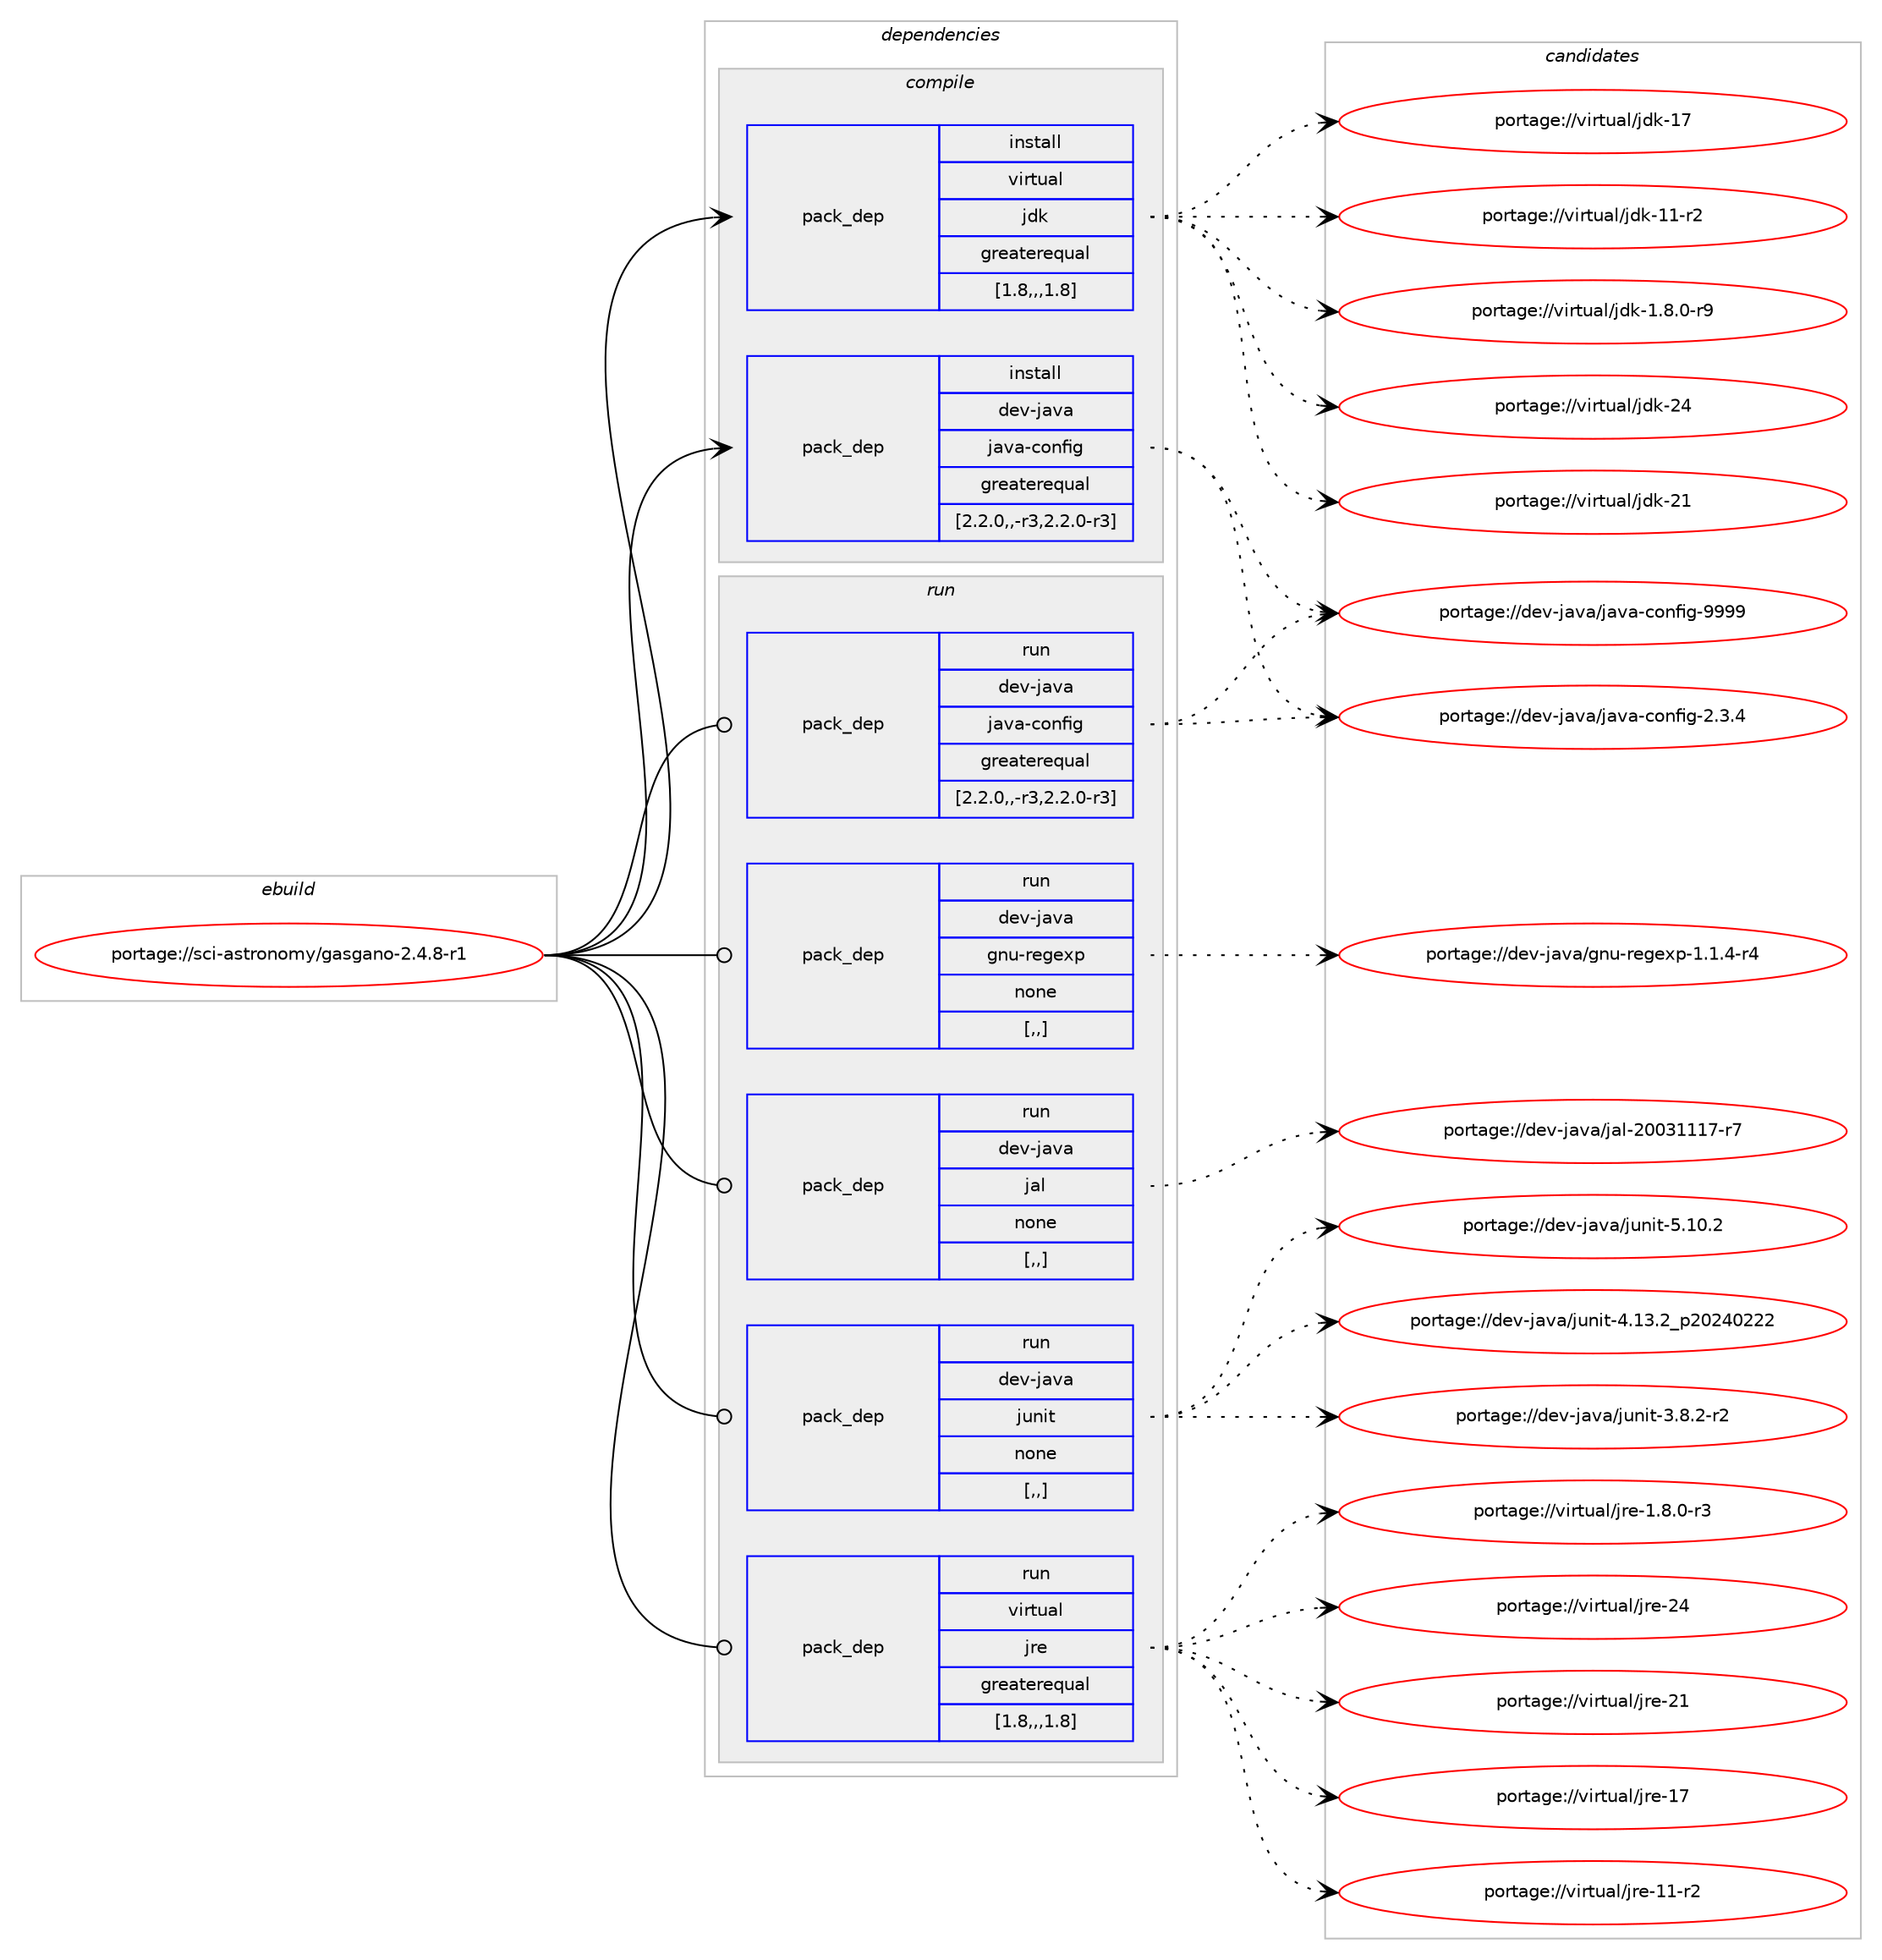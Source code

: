 digraph prolog {

# *************
# Graph options
# *************

newrank=true;
concentrate=true;
compound=true;
graph [rankdir=LR,fontname=Helvetica,fontsize=10,ranksep=1.5];#, ranksep=2.5, nodesep=0.2];
edge  [arrowhead=vee];
node  [fontname=Helvetica,fontsize=10];

# **********
# The ebuild
# **********

subgraph cluster_leftcol {
color=gray;
label=<<i>ebuild</i>>;
id [label="portage://sci-astronomy/gasgano-2.4.8-r1", color=red, width=4, href="../sci-astronomy/gasgano-2.4.8-r1.svg"];
}

# ****************
# The dependencies
# ****************

subgraph cluster_midcol {
color=gray;
label=<<i>dependencies</i>>;
subgraph cluster_compile {
fillcolor="#eeeeee";
style=filled;
label=<<i>compile</i>>;
subgraph pack284547 {
dependency390838 [label=<<TABLE BORDER="0" CELLBORDER="1" CELLSPACING="0" CELLPADDING="4" WIDTH="220"><TR><TD ROWSPAN="6" CELLPADDING="30">pack_dep</TD></TR><TR><TD WIDTH="110">install</TD></TR><TR><TD>dev-java</TD></TR><TR><TD>java-config</TD></TR><TR><TD>greaterequal</TD></TR><TR><TD>[2.2.0,,-r3,2.2.0-r3]</TD></TR></TABLE>>, shape=none, color=blue];
}
id:e -> dependency390838:w [weight=20,style="solid",arrowhead="vee"];
subgraph pack284548 {
dependency390839 [label=<<TABLE BORDER="0" CELLBORDER="1" CELLSPACING="0" CELLPADDING="4" WIDTH="220"><TR><TD ROWSPAN="6" CELLPADDING="30">pack_dep</TD></TR><TR><TD WIDTH="110">install</TD></TR><TR><TD>virtual</TD></TR><TR><TD>jdk</TD></TR><TR><TD>greaterequal</TD></TR><TR><TD>[1.8,,,1.8]</TD></TR></TABLE>>, shape=none, color=blue];
}
id:e -> dependency390839:w [weight=20,style="solid",arrowhead="vee"];
}
subgraph cluster_compileandrun {
fillcolor="#eeeeee";
style=filled;
label=<<i>compile and run</i>>;
}
subgraph cluster_run {
fillcolor="#eeeeee";
style=filled;
label=<<i>run</i>>;
subgraph pack284549 {
dependency390840 [label=<<TABLE BORDER="0" CELLBORDER="1" CELLSPACING="0" CELLPADDING="4" WIDTH="220"><TR><TD ROWSPAN="6" CELLPADDING="30">pack_dep</TD></TR><TR><TD WIDTH="110">run</TD></TR><TR><TD>dev-java</TD></TR><TR><TD>gnu-regexp</TD></TR><TR><TD>none</TD></TR><TR><TD>[,,]</TD></TR></TABLE>>, shape=none, color=blue];
}
id:e -> dependency390840:w [weight=20,style="solid",arrowhead="odot"];
subgraph pack284550 {
dependency390841 [label=<<TABLE BORDER="0" CELLBORDER="1" CELLSPACING="0" CELLPADDING="4" WIDTH="220"><TR><TD ROWSPAN="6" CELLPADDING="30">pack_dep</TD></TR><TR><TD WIDTH="110">run</TD></TR><TR><TD>dev-java</TD></TR><TR><TD>jal</TD></TR><TR><TD>none</TD></TR><TR><TD>[,,]</TD></TR></TABLE>>, shape=none, color=blue];
}
id:e -> dependency390841:w [weight=20,style="solid",arrowhead="odot"];
subgraph pack284551 {
dependency390842 [label=<<TABLE BORDER="0" CELLBORDER="1" CELLSPACING="0" CELLPADDING="4" WIDTH="220"><TR><TD ROWSPAN="6" CELLPADDING="30">pack_dep</TD></TR><TR><TD WIDTH="110">run</TD></TR><TR><TD>dev-java</TD></TR><TR><TD>java-config</TD></TR><TR><TD>greaterequal</TD></TR><TR><TD>[2.2.0,,-r3,2.2.0-r3]</TD></TR></TABLE>>, shape=none, color=blue];
}
id:e -> dependency390842:w [weight=20,style="solid",arrowhead="odot"];
subgraph pack284552 {
dependency390843 [label=<<TABLE BORDER="0" CELLBORDER="1" CELLSPACING="0" CELLPADDING="4" WIDTH="220"><TR><TD ROWSPAN="6" CELLPADDING="30">pack_dep</TD></TR><TR><TD WIDTH="110">run</TD></TR><TR><TD>dev-java</TD></TR><TR><TD>junit</TD></TR><TR><TD>none</TD></TR><TR><TD>[,,]</TD></TR></TABLE>>, shape=none, color=blue];
}
id:e -> dependency390843:w [weight=20,style="solid",arrowhead="odot"];
subgraph pack284553 {
dependency390844 [label=<<TABLE BORDER="0" CELLBORDER="1" CELLSPACING="0" CELLPADDING="4" WIDTH="220"><TR><TD ROWSPAN="6" CELLPADDING="30">pack_dep</TD></TR><TR><TD WIDTH="110">run</TD></TR><TR><TD>virtual</TD></TR><TR><TD>jre</TD></TR><TR><TD>greaterequal</TD></TR><TR><TD>[1.8,,,1.8]</TD></TR></TABLE>>, shape=none, color=blue];
}
id:e -> dependency390844:w [weight=20,style="solid",arrowhead="odot"];
}
}

# **************
# The candidates
# **************

subgraph cluster_choices {
rank=same;
color=gray;
label=<<i>candidates</i>>;

subgraph choice284547 {
color=black;
nodesep=1;
choice10010111845106971189747106971189745991111101021051034557575757 [label="portage://dev-java/java-config-9999", color=red, width=4,href="../dev-java/java-config-9999.svg"];
choice1001011184510697118974710697118974599111110102105103455046514652 [label="portage://dev-java/java-config-2.3.4", color=red, width=4,href="../dev-java/java-config-2.3.4.svg"];
dependency390838:e -> choice10010111845106971189747106971189745991111101021051034557575757:w [style=dotted,weight="100"];
dependency390838:e -> choice1001011184510697118974710697118974599111110102105103455046514652:w [style=dotted,weight="100"];
}
subgraph choice284548 {
color=black;
nodesep=1;
choice1181051141161179710847106100107455052 [label="portage://virtual/jdk-24", color=red, width=4,href="../virtual/jdk-24.svg"];
choice1181051141161179710847106100107455049 [label="portage://virtual/jdk-21", color=red, width=4,href="../virtual/jdk-21.svg"];
choice1181051141161179710847106100107454955 [label="portage://virtual/jdk-17", color=red, width=4,href="../virtual/jdk-17.svg"];
choice11810511411611797108471061001074549494511450 [label="portage://virtual/jdk-11-r2", color=red, width=4,href="../virtual/jdk-11-r2.svg"];
choice11810511411611797108471061001074549465646484511457 [label="portage://virtual/jdk-1.8.0-r9", color=red, width=4,href="../virtual/jdk-1.8.0-r9.svg"];
dependency390839:e -> choice1181051141161179710847106100107455052:w [style=dotted,weight="100"];
dependency390839:e -> choice1181051141161179710847106100107455049:w [style=dotted,weight="100"];
dependency390839:e -> choice1181051141161179710847106100107454955:w [style=dotted,weight="100"];
dependency390839:e -> choice11810511411611797108471061001074549494511450:w [style=dotted,weight="100"];
dependency390839:e -> choice11810511411611797108471061001074549465646484511457:w [style=dotted,weight="100"];
}
subgraph choice284549 {
color=black;
nodesep=1;
choice10010111845106971189747103110117451141011031011201124549464946524511452 [label="portage://dev-java/gnu-regexp-1.1.4-r4", color=red, width=4,href="../dev-java/gnu-regexp-1.1.4-r4.svg"];
dependency390840:e -> choice10010111845106971189747103110117451141011031011201124549464946524511452:w [style=dotted,weight="100"];
}
subgraph choice284550 {
color=black;
nodesep=1;
choice10010111845106971189747106971084550484851494949554511455 [label="portage://dev-java/jal-20031117-r7", color=red, width=4,href="../dev-java/jal-20031117-r7.svg"];
dependency390841:e -> choice10010111845106971189747106971084550484851494949554511455:w [style=dotted,weight="100"];
}
subgraph choice284551 {
color=black;
nodesep=1;
choice10010111845106971189747106971189745991111101021051034557575757 [label="portage://dev-java/java-config-9999", color=red, width=4,href="../dev-java/java-config-9999.svg"];
choice1001011184510697118974710697118974599111110102105103455046514652 [label="portage://dev-java/java-config-2.3.4", color=red, width=4,href="../dev-java/java-config-2.3.4.svg"];
dependency390842:e -> choice10010111845106971189747106971189745991111101021051034557575757:w [style=dotted,weight="100"];
dependency390842:e -> choice1001011184510697118974710697118974599111110102105103455046514652:w [style=dotted,weight="100"];
}
subgraph choice284552 {
color=black;
nodesep=1;
choice1001011184510697118974710611711010511645534649484650 [label="portage://dev-java/junit-5.10.2", color=red, width=4,href="../dev-java/junit-5.10.2.svg"];
choice1001011184510697118974710611711010511645524649514650951125048505248505050 [label="portage://dev-java/junit-4.13.2_p20240222", color=red, width=4,href="../dev-java/junit-4.13.2_p20240222.svg"];
choice100101118451069711897471061171101051164551465646504511450 [label="portage://dev-java/junit-3.8.2-r2", color=red, width=4,href="../dev-java/junit-3.8.2-r2.svg"];
dependency390843:e -> choice1001011184510697118974710611711010511645534649484650:w [style=dotted,weight="100"];
dependency390843:e -> choice1001011184510697118974710611711010511645524649514650951125048505248505050:w [style=dotted,weight="100"];
dependency390843:e -> choice100101118451069711897471061171101051164551465646504511450:w [style=dotted,weight="100"];
}
subgraph choice284553 {
color=black;
nodesep=1;
choice1181051141161179710847106114101455052 [label="portage://virtual/jre-24", color=red, width=4,href="../virtual/jre-24.svg"];
choice1181051141161179710847106114101455049 [label="portage://virtual/jre-21", color=red, width=4,href="../virtual/jre-21.svg"];
choice1181051141161179710847106114101454955 [label="portage://virtual/jre-17", color=red, width=4,href="../virtual/jre-17.svg"];
choice11810511411611797108471061141014549494511450 [label="portage://virtual/jre-11-r2", color=red, width=4,href="../virtual/jre-11-r2.svg"];
choice11810511411611797108471061141014549465646484511451 [label="portage://virtual/jre-1.8.0-r3", color=red, width=4,href="../virtual/jre-1.8.0-r3.svg"];
dependency390844:e -> choice1181051141161179710847106114101455052:w [style=dotted,weight="100"];
dependency390844:e -> choice1181051141161179710847106114101455049:w [style=dotted,weight="100"];
dependency390844:e -> choice1181051141161179710847106114101454955:w [style=dotted,weight="100"];
dependency390844:e -> choice11810511411611797108471061141014549494511450:w [style=dotted,weight="100"];
dependency390844:e -> choice11810511411611797108471061141014549465646484511451:w [style=dotted,weight="100"];
}
}

}
